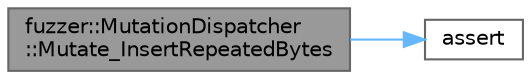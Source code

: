 digraph "fuzzer::MutationDispatcher::Mutate_InsertRepeatedBytes"
{
 // LATEX_PDF_SIZE
  bgcolor="transparent";
  edge [fontname=Helvetica,fontsize=10,labelfontname=Helvetica,labelfontsize=10];
  node [fontname=Helvetica,fontsize=10,shape=box,height=0.2,width=0.4];
  rankdir="LR";
  Node1 [id="Node000001",label="fuzzer::MutationDispatcher\l::Mutate_InsertRepeatedBytes",height=0.2,width=0.4,color="gray40", fillcolor="grey60", style="filled", fontcolor="black",tooltip="Mutates data by inserting several repeated bytes."];
  Node1 -> Node2 [id="edge1_Node000001_Node000002",color="steelblue1",style="solid",tooltip=" "];
  Node2 [id="Node000002",label="assert",height=0.2,width=0.4,color="grey40", fillcolor="white", style="filled",URL="$_fuzzer_trace_p_c_8cpp.html#aa099297e8e2ed3ff1bcc3de3ff413238",tooltip=" "];
}
